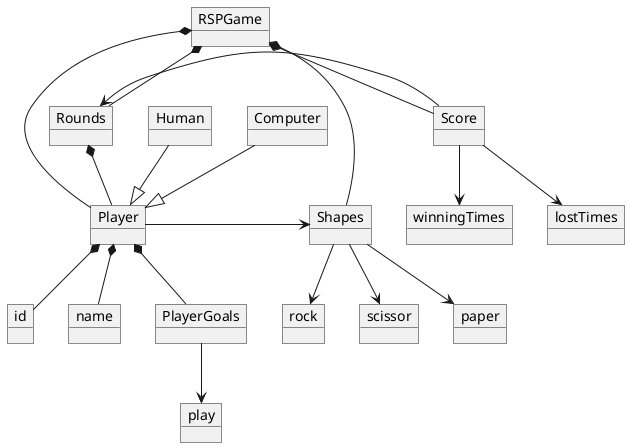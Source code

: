 @startuml RockScissorPaper

object RSPGame
    object Player
        object id
        object name
        object PlayerGoals
            object play
            
    object Human
    object Computer

    object Shapes
        object rock
        object scissor
        object paper
    object Score
        object winningTimes
        object lostTimes
    object Rounds

    RSPGame *-- Player
    RSPGame *-- Rounds
    Rounds *-- Player
    RSPGame *-- Shapes
    RSPGame *-- Score

    Player *-- id
    Player *-- name
    Player *-- PlayerGoals
    Player -right-> Shapes

    PlayerGoals --> play

    Human -down-|> Player
    Computer -down-|> Player

    Shapes --> rock
    Shapes --> paper
    Shapes --> scissor

    Score --> winningTimes
    Score --> lostTimes

    Score -left-> Rounds
@enduml